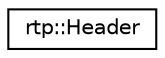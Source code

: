 digraph "Graphical Class Hierarchy"
{
  edge [fontname="Helvetica",fontsize="10",labelfontname="Helvetica",labelfontsize="10"];
  node [fontname="Helvetica",fontsize="10",shape=record];
  rankdir="LR";
  Node0 [label="rtp::Header",height=0.2,width=0.4,color="black", fillcolor="white", style="filled",URL="$structrtp_1_1_header.html"];
}

